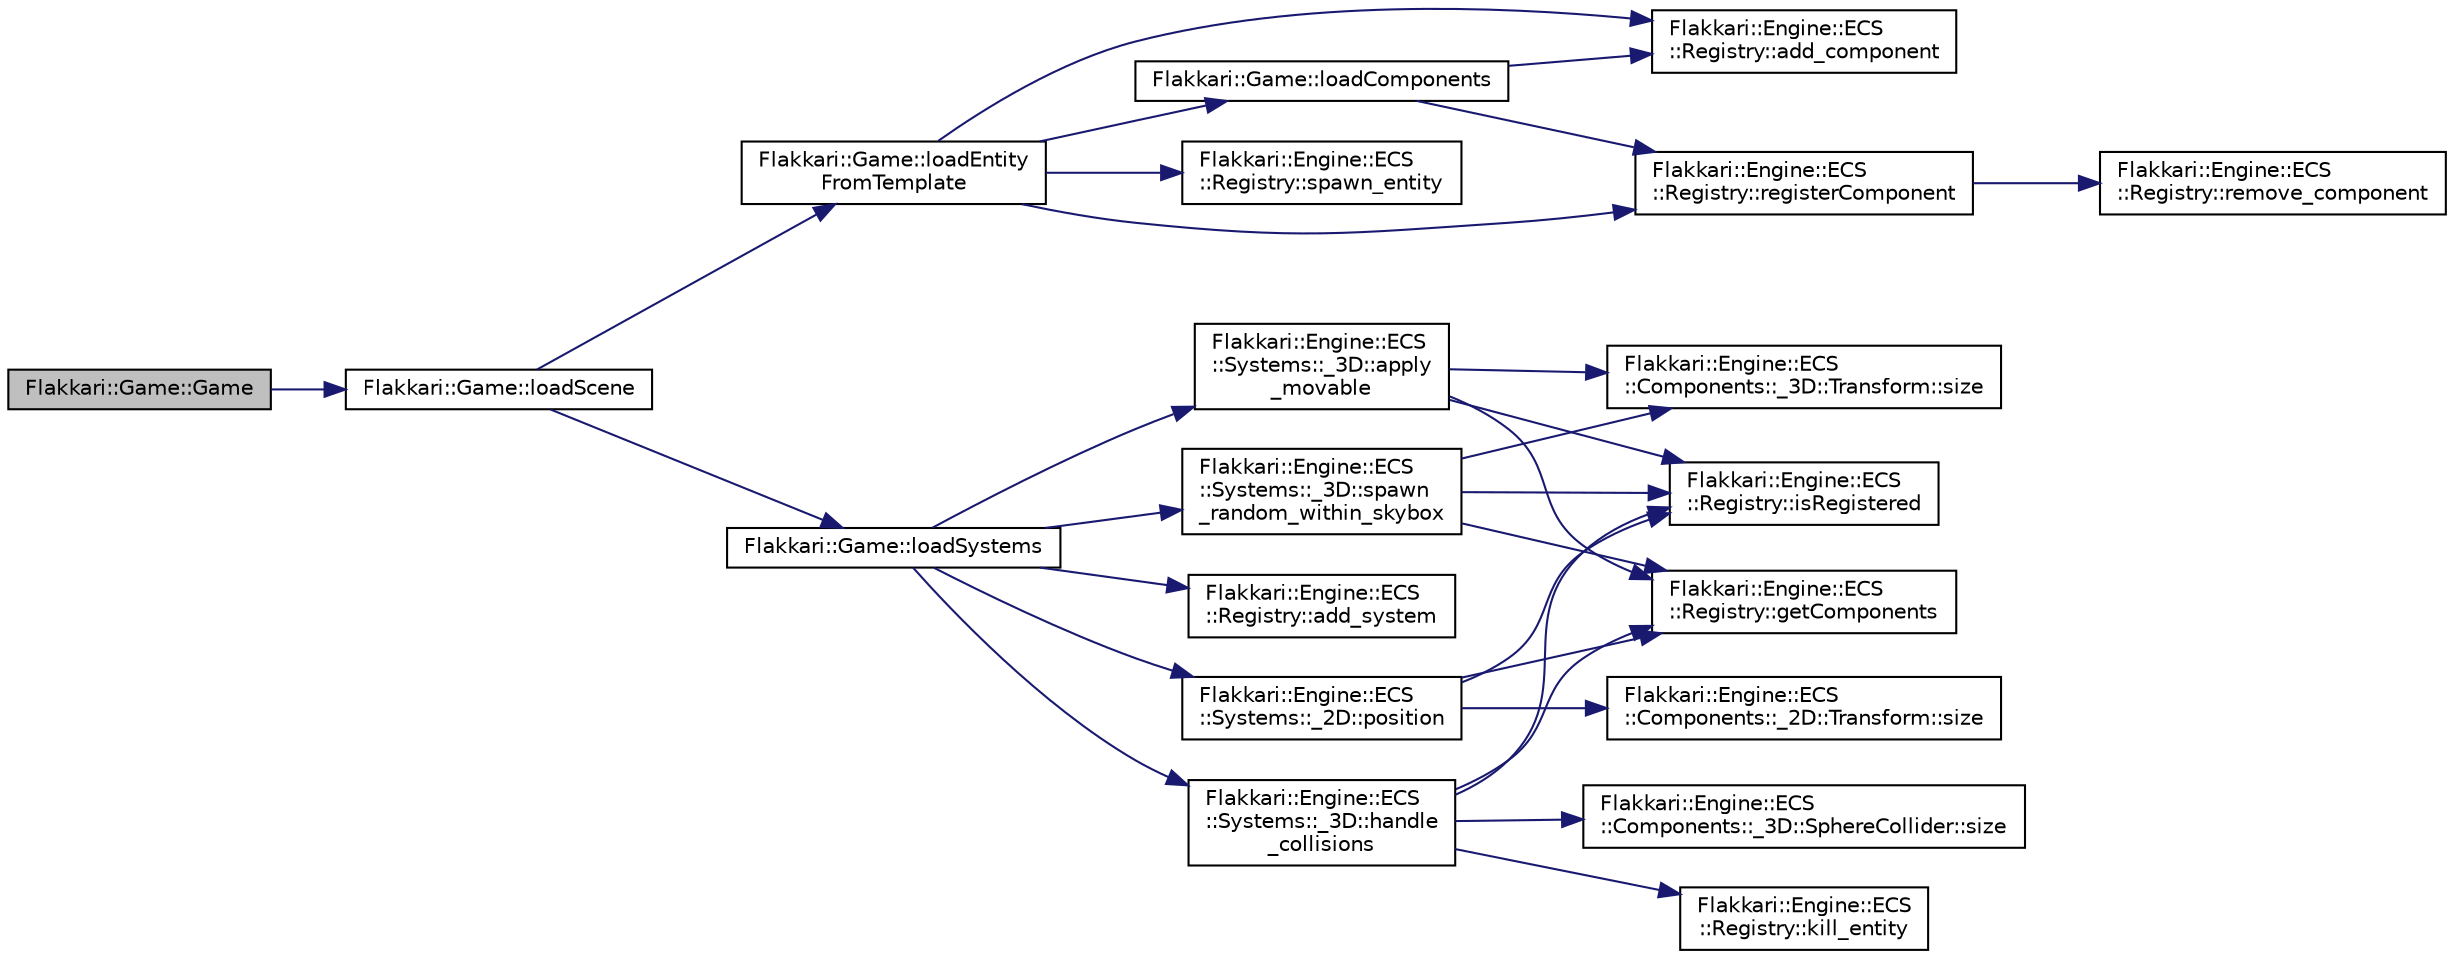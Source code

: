 digraph "Flakkari::Game::Game"
{
 // LATEX_PDF_SIZE
  edge [fontname="Helvetica",fontsize="10",labelfontname="Helvetica",labelfontsize="10"];
  node [fontname="Helvetica",fontsize="10",shape=record];
  rankdir="LR";
  Node1 [label="Flakkari::Game::Game",height=0.2,width=0.4,color="black", fillcolor="grey75", style="filled", fontcolor="black",tooltip="Construct a new Game object and load the config file of the game."];
  Node1 -> Node2 [color="midnightblue",fontsize="10",style="solid",fontname="Helvetica"];
  Node2 [label="Flakkari::Game::loadScene",height=0.2,width=0.4,color="black", fillcolor="white", style="filled",URL="$dd/ddd/classFlakkari_1_1Game.html#a7a922284fb3aadc37fcac64724508db0",tooltip="Load a scene from the game."];
  Node2 -> Node3 [color="midnightblue",fontsize="10",style="solid",fontname="Helvetica"];
  Node3 [label="Flakkari::Game::loadEntity\lFromTemplate",height=0.2,width=0.4,color="black", fillcolor="white", style="filled",URL="$dd/ddd/classFlakkari_1_1Game.html#ac0966a3949d5f7067a1a1767980508b1",tooltip="Add all the entities of the game to the registry."];
  Node3 -> Node4 [color="midnightblue",fontsize="10",style="solid",fontname="Helvetica"];
  Node4 [label="Flakkari::Engine::ECS\l::Registry::add_component",height=0.2,width=0.4,color="black", fillcolor="white", style="filled",URL="$d3/d58/classFlakkari_1_1Engine_1_1ECS_1_1Registry.html#abf95714c43fe09a1a01e7d3fffe27124",tooltip="Get the component from an entity."];
  Node3 -> Node5 [color="midnightblue",fontsize="10",style="solid",fontname="Helvetica"];
  Node5 [label="Flakkari::Game::loadComponents",height=0.2,width=0.4,color="black", fillcolor="white", style="filled",URL="$dd/ddd/classFlakkari_1_1Game.html#a58ec493f758d629370dfc28c4e198ba7",tooltip="Add all the components of the game to the registry."];
  Node5 -> Node4 [color="midnightblue",fontsize="10",style="solid",fontname="Helvetica"];
  Node5 -> Node6 [color="midnightblue",fontsize="10",style="solid",fontname="Helvetica"];
  Node6 [label="Flakkari::Engine::ECS\l::Registry::registerComponent",height=0.2,width=0.4,color="black", fillcolor="white", style="filled",URL="$d3/d58/classFlakkari_1_1Engine_1_1ECS_1_1Registry.html#a2faf0cdffea734942a5b964496cf6755",tooltip="Get the component from an entity."];
  Node6 -> Node7 [color="midnightblue",fontsize="10",style="solid",fontname="Helvetica"];
  Node7 [label="Flakkari::Engine::ECS\l::Registry::remove_component",height=0.2,width=0.4,color="black", fillcolor="white", style="filled",URL="$d3/d58/classFlakkari_1_1Engine_1_1ECS_1_1Registry.html#afec03d0edf17b2ad7098604ae70d0f33",tooltip="Remove a component from an entity in the registry."];
  Node3 -> Node6 [color="midnightblue",fontsize="10",style="solid",fontname="Helvetica"];
  Node3 -> Node8 [color="midnightblue",fontsize="10",style="solid",fontname="Helvetica"];
  Node8 [label="Flakkari::Engine::ECS\l::Registry::spawn_entity",height=0.2,width=0.4,color="black", fillcolor="white", style="filled",URL="$d3/d58/classFlakkari_1_1Engine_1_1ECS_1_1Registry.html#a81799a52fa1e3deabdea66ac4b044729",tooltip="Spawn a new entity in the registry."];
  Node2 -> Node9 [color="midnightblue",fontsize="10",style="solid",fontname="Helvetica"];
  Node9 [label="Flakkari::Game::loadSystems",height=0.2,width=0.4,color="black", fillcolor="white", style="filled",URL="$dd/ddd/classFlakkari_1_1Game.html#a8c1c536899944afc33cd5dbc60bc6d83",tooltip="Add all the systems of the game to the registry."];
  Node9 -> Node10 [color="midnightblue",fontsize="10",style="solid",fontname="Helvetica"];
  Node10 [label="Flakkari::Engine::ECS\l::Registry::add_system",height=0.2,width=0.4,color="black", fillcolor="white", style="filled",URL="$d3/d58/classFlakkari_1_1Engine_1_1ECS_1_1Registry.html#a4b9afe929d82931e4fbbce85acb84fc1",tooltip="Add a system to the registry."];
  Node9 -> Node11 [color="midnightblue",fontsize="10",style="solid",fontname="Helvetica"];
  Node11 [label="Flakkari::Engine::ECS\l::Systems::_3D::apply\l_movable",height=0.2,width=0.4,color="black", fillcolor="white", style="filled",URL="$dd/d08/namespaceFlakkari_1_1Engine_1_1ECS_1_1Systems_1_1__3D.html#a9448286ff070a8d4c6a778deec46cff1",tooltip="Updates the position of all entities with a Transform and a Movable component based on their velocity..."];
  Node11 -> Node12 [color="midnightblue",fontsize="10",style="solid",fontname="Helvetica"];
  Node12 [label="Flakkari::Engine::ECS\l::Registry::getComponents",height=0.2,width=0.4,color="black", fillcolor="white", style="filled",URL="$d3/d58/classFlakkari_1_1Engine_1_1ECS_1_1Registry.html#a99a1a0865c82335ffe9c5848b45182c7",tooltip="Get the Components object from the registry."];
  Node11 -> Node13 [color="midnightblue",fontsize="10",style="solid",fontname="Helvetica"];
  Node13 [label="Flakkari::Engine::ECS\l::Registry::isRegistered",height=0.2,width=0.4,color="black", fillcolor="white", style="filled",URL="$d3/d58/classFlakkari_1_1Engine_1_1ECS_1_1Registry.html#a022c8cd14fed8dd41735787dc6a17414",tooltip="Check if an entity is registered in the registry."];
  Node11 -> Node14 [color="midnightblue",fontsize="10",style="solid",fontname="Helvetica"];
  Node14 [label="Flakkari::Engine::ECS\l::Components::_3D::Transform::size",height=0.2,width=0.4,color="black", fillcolor="white", style="filled",URL="$da/dae/structFlakkari_1_1Engine_1_1ECS_1_1Components_1_1__3D_1_1Transform.html#a39b4cfed359413b4fb3b38c3acb52fbb",tooltip=" "];
  Node9 -> Node15 [color="midnightblue",fontsize="10",style="solid",fontname="Helvetica"];
  Node15 [label="Flakkari::Engine::ECS\l::Systems::_3D::handle\l_collisions",height=0.2,width=0.4,color="black", fillcolor="white", style="filled",URL="$dd/d08/namespaceFlakkari_1_1Engine_1_1ECS_1_1Systems_1_1__3D.html#a3970ba1e143439b66eb3aa76ea765f6e",tooltip="Handles collisions between entities."];
  Node15 -> Node12 [color="midnightblue",fontsize="10",style="solid",fontname="Helvetica"];
  Node15 -> Node13 [color="midnightblue",fontsize="10",style="solid",fontname="Helvetica"];
  Node15 -> Node16 [color="midnightblue",fontsize="10",style="solid",fontname="Helvetica"];
  Node16 [label="Flakkari::Engine::ECS\l::Registry::kill_entity",height=0.2,width=0.4,color="black", fillcolor="white", style="filled",URL="$d3/d58/classFlakkari_1_1Engine_1_1ECS_1_1Registry.html#a7fc7d812593412b6f6c81f3c7be2edbc",tooltip="Kill an entity from the registry."];
  Node15 -> Node17 [color="midnightblue",fontsize="10",style="solid",fontname="Helvetica"];
  Node17 [label="Flakkari::Engine::ECS\l::Components::_3D::SphereCollider::size",height=0.2,width=0.4,color="black", fillcolor="white", style="filled",URL="$d2/d45/structFlakkari_1_1Engine_1_1ECS_1_1Components_1_1__3D_1_1SphereCollider.html#a2132343ffc9d0ebec899db7c8ed7440c",tooltip=" "];
  Node9 -> Node18 [color="midnightblue",fontsize="10",style="solid",fontname="Helvetica"];
  Node18 [label="Flakkari::Engine::ECS\l::Systems::_2D::position",height=0.2,width=0.4,color="black", fillcolor="white", style="filled",URL="$d9/d92/namespaceFlakkari_1_1Engine_1_1ECS_1_1Systems_1_1__2D.html#aab7adbed4293a12c180840bde1569d88",tooltip="Updates the position of all entities with a Position and a Movable component based on their velocity."];
  Node18 -> Node12 [color="midnightblue",fontsize="10",style="solid",fontname="Helvetica"];
  Node18 -> Node13 [color="midnightblue",fontsize="10",style="solid",fontname="Helvetica"];
  Node18 -> Node19 [color="midnightblue",fontsize="10",style="solid",fontname="Helvetica"];
  Node19 [label="Flakkari::Engine::ECS\l::Components::_2D::Transform::size",height=0.2,width=0.4,color="black", fillcolor="white", style="filled",URL="$d6/dd8/structFlakkari_1_1Engine_1_1ECS_1_1Components_1_1__2D_1_1Transform.html#ab3545a799c91a57c841cdfb22b916d55",tooltip=" "];
  Node9 -> Node20 [color="midnightblue",fontsize="10",style="solid",fontname="Helvetica"];
  Node20 [label="Flakkari::Engine::ECS\l::Systems::_3D::spawn\l_random_within_skybox",height=0.2,width=0.4,color="black", fillcolor="white", style="filled",URL="$dd/d08/namespaceFlakkari_1_1Engine_1_1ECS_1_1Systems_1_1__3D.html#a8aa2d0ae6922afe5be505e4c18cafe94",tooltip="Spawns a random entity within a skybox."];
  Node20 -> Node12 [color="midnightblue",fontsize="10",style="solid",fontname="Helvetica"];
  Node20 -> Node13 [color="midnightblue",fontsize="10",style="solid",fontname="Helvetica"];
  Node20 -> Node14 [color="midnightblue",fontsize="10",style="solid",fontname="Helvetica"];
}
